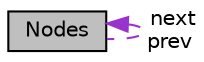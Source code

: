 digraph "Nodes"
{
 // LATEX_PDF_SIZE
  edge [fontname="Helvetica",fontsize="10",labelfontname="Helvetica",labelfontsize="10"];
  node [fontname="Helvetica",fontsize="10",shape=record];
  Node1 [label="Nodes",height=0.2,width=0.4,color="black", fillcolor="grey75", style="filled", fontcolor="black",tooltip="creates a structure that stores the information of connected clients"];
  Node1 -> Node1 [dir="back",color="darkorchid3",fontsize="10",style="dashed",label=" next\nprev" ];
}
